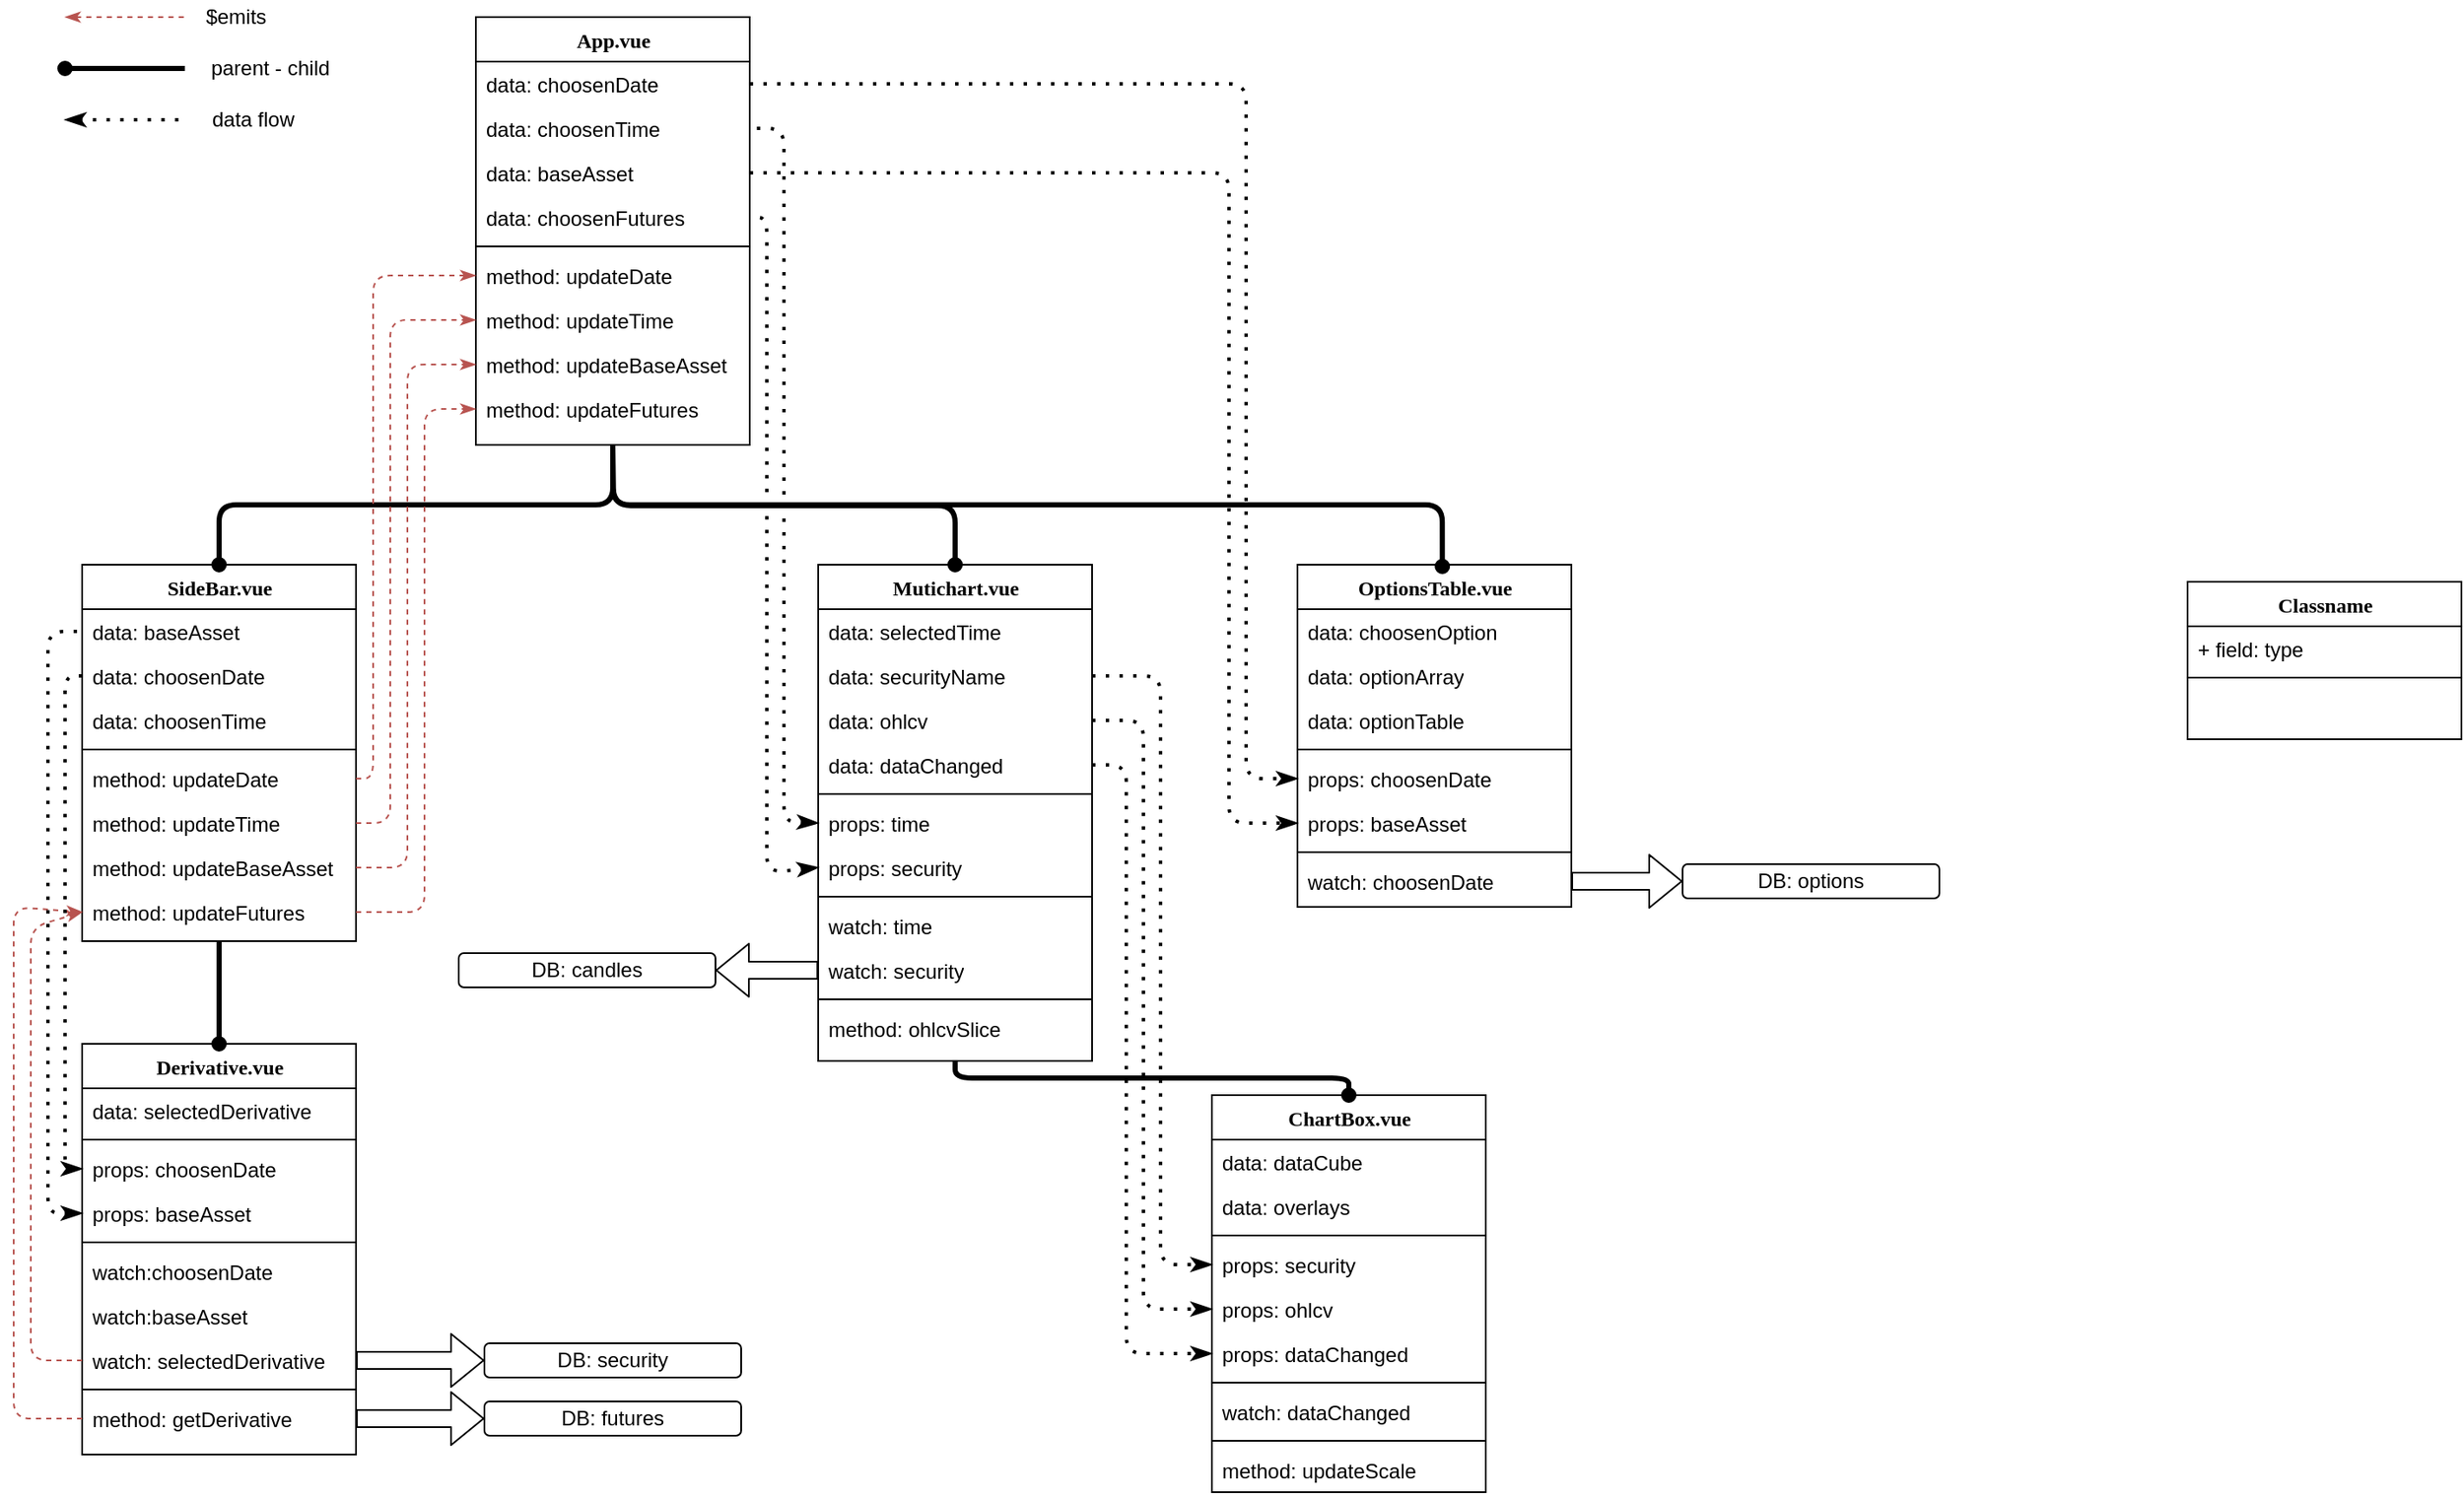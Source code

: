 <mxfile version="14.5.10" type="device"><diagram name="Page-1" id="6133507b-19e7-1e82-6fc7-422aa6c4b21f"><mxGraphModel dx="1893" dy="1242" grid="1" gridSize="10" guides="1" tooltips="1" connect="1" arrows="1" fold="1" page="1" pageScale="1" pageWidth="1654" pageHeight="1169" background="#ffffff" math="0" shadow="0"><root><mxCell id="0"/><mxCell id="1" parent="0"/><mxCell id="235556782a83e6d0-1" value="SideBar.vue" style="swimlane;html=1;fontStyle=1;align=center;verticalAlign=top;childLayout=stackLayout;horizontal=1;startSize=26;horizontalStack=0;resizeParent=1;resizeLast=0;collapsible=1;marginBottom=0;swimlaneFillColor=#ffffff;rounded=0;shadow=0;comic=0;labelBackgroundColor=none;strokeWidth=1;fillColor=none;fontFamily=Verdana;fontSize=12" parent="1" vertex="1"><mxGeometry x="50" y="360" width="160" height="220" as="geometry"/></mxCell><mxCell id="235556782a83e6d0-5" value="data: baseAsset" style="text;html=1;strokeColor=none;fillColor=none;align=left;verticalAlign=top;spacingLeft=4;spacingRight=4;whiteSpace=wrap;overflow=hidden;rotatable=0;points=[[0,0.5],[1,0.5]];portConstraint=eastwest;" parent="235556782a83e6d0-1" vertex="1"><mxGeometry y="26" width="160" height="26" as="geometry"/></mxCell><mxCell id="235556782a83e6d0-2" value="data: choosenDate" style="text;html=1;strokeColor=none;fillColor=none;align=left;verticalAlign=top;spacingLeft=4;spacingRight=4;whiteSpace=wrap;overflow=hidden;rotatable=0;points=[[0,0.5],[1,0.5]];portConstraint=eastwest;" parent="235556782a83e6d0-1" vertex="1"><mxGeometry y="52" width="160" height="26" as="geometry"/></mxCell><mxCell id="235556782a83e6d0-3" value="data: choosenTime" style="text;html=1;strokeColor=none;fillColor=none;align=left;verticalAlign=top;spacingLeft=4;spacingRight=4;whiteSpace=wrap;overflow=hidden;rotatable=0;points=[[0,0.5],[1,0.5]];portConstraint=eastwest;" parent="235556782a83e6d0-1" vertex="1"><mxGeometry y="78" width="160" height="26" as="geometry"/></mxCell><mxCell id="235556782a83e6d0-6" value="" style="line;html=1;strokeWidth=1;fillColor=none;align=left;verticalAlign=middle;spacingTop=-1;spacingLeft=3;spacingRight=3;rotatable=0;labelPosition=right;points=[];portConstraint=eastwest;" parent="235556782a83e6d0-1" vertex="1"><mxGeometry y="104" width="160" height="8" as="geometry"/></mxCell><mxCell id="235556782a83e6d0-7" value="method: updateDate" style="text;html=1;strokeColor=none;fillColor=none;align=left;verticalAlign=top;spacingLeft=4;spacingRight=4;whiteSpace=wrap;overflow=hidden;rotatable=0;points=[[0,0.5],[1,0.5]];portConstraint=eastwest;" parent="235556782a83e6d0-1" vertex="1"><mxGeometry y="112" width="160" height="26" as="geometry"/></mxCell><mxCell id="8-lKKIKa3HivV2WXc5hY-7" value="method: updateTime" style="text;html=1;strokeColor=none;fillColor=none;align=left;verticalAlign=top;spacingLeft=4;spacingRight=4;whiteSpace=wrap;overflow=hidden;rotatable=0;points=[[0,0.5],[1,0.5]];portConstraint=eastwest;" vertex="1" parent="235556782a83e6d0-1"><mxGeometry y="138" width="160" height="26" as="geometry"/></mxCell><mxCell id="8-lKKIKa3HivV2WXc5hY-8" value="method: updateBaseAsset" style="text;html=1;strokeColor=none;fillColor=none;align=left;verticalAlign=top;spacingLeft=4;spacingRight=4;whiteSpace=wrap;overflow=hidden;rotatable=0;points=[[0,0.5],[1,0.5]];portConstraint=eastwest;" vertex="1" parent="235556782a83e6d0-1"><mxGeometry y="164" width="160" height="26" as="geometry"/></mxCell><mxCell id="8-lKKIKa3HivV2WXc5hY-27" value="method: updateFutures" style="text;html=1;strokeColor=none;fillColor=none;align=left;verticalAlign=top;spacingLeft=4;spacingRight=4;whiteSpace=wrap;overflow=hidden;rotatable=0;points=[[0,0.5],[1,0.5]];portConstraint=eastwest;" vertex="1" parent="235556782a83e6d0-1"><mxGeometry y="190" width="160" height="26" as="geometry"/></mxCell><mxCell id="78961159f06e98e8-17" value="App.vue" style="swimlane;html=1;fontStyle=1;align=center;verticalAlign=top;childLayout=stackLayout;horizontal=1;startSize=26;horizontalStack=0;resizeParent=1;resizeLast=0;collapsible=1;marginBottom=0;swimlaneFillColor=#ffffff;rounded=0;shadow=0;comic=0;labelBackgroundColor=none;strokeWidth=1;fillColor=none;fontFamily=Verdana;fontSize=12" parent="1" vertex="1"><mxGeometry x="280" y="40" width="160" height="250" as="geometry"><mxRectangle x="40" y="40" width="90" height="26" as="alternateBounds"/></mxGeometry></mxCell><mxCell id="78961159f06e98e8-23" value="data: choosenDate" style="text;html=1;strokeColor=none;fillColor=none;align=left;verticalAlign=top;spacingLeft=4;spacingRight=4;whiteSpace=wrap;overflow=hidden;rotatable=0;points=[[0,0.5],[1,0.5]];portConstraint=eastwest;" parent="78961159f06e98e8-17" vertex="1"><mxGeometry y="26" width="160" height="26" as="geometry"/></mxCell><mxCell id="78961159f06e98e8-24" value="data: choosenTime" style="text;html=1;strokeColor=none;fillColor=none;align=left;verticalAlign=top;spacingLeft=4;spacingRight=4;whiteSpace=wrap;overflow=hidden;rotatable=0;points=[[0,0.5],[1,0.5]];portConstraint=eastwest;" parent="78961159f06e98e8-17" vertex="1"><mxGeometry y="52" width="160" height="26" as="geometry"/></mxCell><mxCell id="8-lKKIKa3HivV2WXc5hY-2" value="data: baseAsset" style="text;html=1;strokeColor=none;fillColor=none;align=left;verticalAlign=top;spacingLeft=4;spacingRight=4;whiteSpace=wrap;overflow=hidden;rotatable=0;points=[[0,0.5],[1,0.5]];portConstraint=eastwest;" vertex="1" parent="78961159f06e98e8-17"><mxGeometry y="78" width="160" height="26" as="geometry"/></mxCell><mxCell id="8-lKKIKa3HivV2WXc5hY-3" value="data: choosenFutures" style="text;html=1;strokeColor=none;fillColor=none;align=left;verticalAlign=top;spacingLeft=4;spacingRight=4;whiteSpace=wrap;overflow=hidden;rotatable=0;points=[[0,0.5],[1,0.5]];portConstraint=eastwest;" vertex="1" parent="78961159f06e98e8-17"><mxGeometry y="104" width="160" height="26" as="geometry"/></mxCell><mxCell id="78961159f06e98e8-19" value="" style="line;html=1;strokeWidth=1;fillColor=none;align=left;verticalAlign=middle;spacingTop=-1;spacingLeft=3;spacingRight=3;rotatable=0;labelPosition=right;points=[];portConstraint=eastwest;" parent="78961159f06e98e8-17" vertex="1"><mxGeometry y="130" width="160" height="8" as="geometry"/></mxCell><mxCell id="78961159f06e98e8-27" value="method: updateDate" style="text;html=1;strokeColor=none;fillColor=none;align=left;verticalAlign=top;spacingLeft=4;spacingRight=4;whiteSpace=wrap;overflow=hidden;rotatable=0;points=[[0,0.5],[1,0.5]];portConstraint=eastwest;" parent="78961159f06e98e8-17" vertex="1"><mxGeometry y="138" width="160" height="26" as="geometry"/></mxCell><mxCell id="8-lKKIKa3HivV2WXc5hY-4" value="method: updateTime" style="text;html=1;strokeColor=none;fillColor=none;align=left;verticalAlign=top;spacingLeft=4;spacingRight=4;whiteSpace=wrap;overflow=hidden;rotatable=0;points=[[0,0.5],[1,0.5]];portConstraint=eastwest;" vertex="1" parent="78961159f06e98e8-17"><mxGeometry y="164" width="160" height="26" as="geometry"/></mxCell><mxCell id="8-lKKIKa3HivV2WXc5hY-5" value="method: updateBaseAsset" style="text;html=1;strokeColor=none;fillColor=none;align=left;verticalAlign=top;spacingLeft=4;spacingRight=4;whiteSpace=wrap;overflow=hidden;rotatable=0;points=[[0,0.5],[1,0.5]];portConstraint=eastwest;" vertex="1" parent="78961159f06e98e8-17"><mxGeometry y="190" width="160" height="26" as="geometry"/></mxCell><mxCell id="8-lKKIKa3HivV2WXc5hY-6" value="method: updateFutures" style="text;html=1;strokeColor=none;fillColor=none;align=left;verticalAlign=top;spacingLeft=4;spacingRight=4;whiteSpace=wrap;overflow=hidden;rotatable=0;points=[[0,0.5],[1,0.5]];portConstraint=eastwest;" vertex="1" parent="78961159f06e98e8-17"><mxGeometry y="216" width="160" height="26" as="geometry"/></mxCell><mxCell id="78961159f06e98e8-69" value="Classname" style="swimlane;html=1;fontStyle=1;align=center;verticalAlign=top;childLayout=stackLayout;horizontal=1;startSize=26;horizontalStack=0;resizeParent=1;resizeLast=0;collapsible=1;marginBottom=0;swimlaneFillColor=#ffffff;rounded=0;shadow=0;comic=0;labelBackgroundColor=none;strokeWidth=1;fillColor=none;fontFamily=Verdana;fontSize=12" parent="1" vertex="1"><mxGeometry x="1280" y="370" width="160" height="92" as="geometry"><mxRectangle x="970" y="1150" width="100" height="26" as="alternateBounds"/></mxGeometry></mxCell><mxCell id="78961159f06e98e8-70" value="+ field: type" style="text;html=1;strokeColor=none;fillColor=none;align=left;verticalAlign=top;spacingLeft=4;spacingRight=4;whiteSpace=wrap;overflow=hidden;rotatable=0;points=[[0,0.5],[1,0.5]];portConstraint=eastwest;" parent="78961159f06e98e8-69" vertex="1"><mxGeometry y="26" width="160" height="26" as="geometry"/></mxCell><mxCell id="78961159f06e98e8-77" value="" style="line;html=1;strokeWidth=1;fillColor=none;align=left;verticalAlign=middle;spacingTop=-1;spacingLeft=3;spacingRight=3;rotatable=0;labelPosition=right;points=[];portConstraint=eastwest;" parent="78961159f06e98e8-69" vertex="1"><mxGeometry y="52" width="160" height="8" as="geometry"/></mxCell><mxCell id="78961159f06e98e8-82" value="OptionsTable.vue" style="swimlane;html=1;fontStyle=1;align=center;verticalAlign=top;childLayout=stackLayout;horizontal=1;startSize=26;horizontalStack=0;resizeParent=1;resizeLast=0;collapsible=1;marginBottom=0;swimlaneFillColor=#ffffff;rounded=0;shadow=0;comic=0;labelBackgroundColor=none;strokeWidth=1;fillColor=none;fontFamily=Verdana;fontSize=12" parent="1" vertex="1"><mxGeometry x="760" y="360" width="160" height="200" as="geometry"/></mxCell><mxCell id="78961159f06e98e8-84" value="data: choosenOption" style="text;html=1;strokeColor=none;fillColor=none;align=left;verticalAlign=top;spacingLeft=4;spacingRight=4;whiteSpace=wrap;overflow=hidden;rotatable=0;points=[[0,0.5],[1,0.5]];portConstraint=eastwest;" parent="78961159f06e98e8-82" vertex="1"><mxGeometry y="26" width="160" height="26" as="geometry"/></mxCell><mxCell id="78961159f06e98e8-89" value="data: optionArray" style="text;html=1;strokeColor=none;fillColor=none;align=left;verticalAlign=top;spacingLeft=4;spacingRight=4;whiteSpace=wrap;overflow=hidden;rotatable=0;points=[[0,0.5],[1,0.5]];portConstraint=eastwest;" parent="78961159f06e98e8-82" vertex="1"><mxGeometry y="52" width="160" height="26" as="geometry"/></mxCell><mxCell id="8-lKKIKa3HivV2WXc5hY-67" value="data: optionTable" style="text;html=1;strokeColor=none;fillColor=none;align=left;verticalAlign=top;spacingLeft=4;spacingRight=4;whiteSpace=wrap;overflow=hidden;rotatable=0;points=[[0,0.5],[1,0.5]];portConstraint=eastwest;" vertex="1" parent="78961159f06e98e8-82"><mxGeometry y="78" width="160" height="26" as="geometry"/></mxCell><mxCell id="78961159f06e98e8-90" value="" style="line;html=1;strokeWidth=1;fillColor=none;align=left;verticalAlign=middle;spacingTop=-1;spacingLeft=3;spacingRight=3;rotatable=0;labelPosition=right;points=[];portConstraint=eastwest;" parent="78961159f06e98e8-82" vertex="1"><mxGeometry y="104" width="160" height="8" as="geometry"/></mxCell><mxCell id="78961159f06e98e8-94" value="props: choosenDate" style="text;html=1;strokeColor=none;fillColor=none;align=left;verticalAlign=top;spacingLeft=4;spacingRight=4;whiteSpace=wrap;overflow=hidden;rotatable=0;points=[[0,0.5],[1,0.5]];portConstraint=eastwest;" parent="78961159f06e98e8-82" vertex="1"><mxGeometry y="112" width="160" height="26" as="geometry"/></mxCell><mxCell id="b94bc138ca980ef-4" value="props: baseAsset" style="text;html=1;strokeColor=none;fillColor=none;align=left;verticalAlign=top;spacingLeft=4;spacingRight=4;whiteSpace=wrap;overflow=hidden;rotatable=0;points=[[0,0.5],[1,0.5]];portConstraint=eastwest;" parent="78961159f06e98e8-82" vertex="1"><mxGeometry y="138" width="160" height="26" as="geometry"/></mxCell><mxCell id="8-lKKIKa3HivV2WXc5hY-63" value="" style="line;html=1;strokeWidth=1;fillColor=none;align=left;verticalAlign=middle;spacingTop=-1;spacingLeft=3;spacingRight=3;rotatable=0;labelPosition=right;points=[];portConstraint=eastwest;" vertex="1" parent="78961159f06e98e8-82"><mxGeometry y="164" width="160" height="8" as="geometry"/></mxCell><mxCell id="8-lKKIKa3HivV2WXc5hY-68" value="watch: choosenDate" style="text;html=1;strokeColor=none;fillColor=none;align=left;verticalAlign=top;spacingLeft=4;spacingRight=4;whiteSpace=wrap;overflow=hidden;rotatable=0;points=[[0,0.5],[1,0.5]];portConstraint=eastwest;" vertex="1" parent="78961159f06e98e8-82"><mxGeometry y="172" width="160" height="26" as="geometry"/></mxCell><mxCell id="78961159f06e98e8-95" value="Derivative.vue" style="swimlane;html=1;fontStyle=1;align=center;verticalAlign=top;childLayout=stackLayout;horizontal=1;startSize=26;horizontalStack=0;resizeParent=1;resizeLast=0;collapsible=1;marginBottom=0;swimlaneFillColor=#ffffff;rounded=0;shadow=0;comic=0;labelBackgroundColor=none;strokeWidth=1;fillColor=none;fontFamily=Verdana;fontSize=12" parent="1" vertex="1"><mxGeometry x="50" y="640" width="160" height="240" as="geometry"/></mxCell><mxCell id="78961159f06e98e8-96" value="data: selectedDerivative" style="text;html=1;strokeColor=none;fillColor=none;align=left;verticalAlign=top;spacingLeft=4;spacingRight=4;whiteSpace=wrap;overflow=hidden;rotatable=0;points=[[0,0.5],[1,0.5]];portConstraint=eastwest;" parent="78961159f06e98e8-95" vertex="1"><mxGeometry y="26" width="160" height="26" as="geometry"/></mxCell><mxCell id="78961159f06e98e8-103" value="" style="line;html=1;strokeWidth=1;fillColor=none;align=left;verticalAlign=middle;spacingTop=-1;spacingLeft=3;spacingRight=3;rotatable=0;labelPosition=right;points=[];portConstraint=eastwest;" parent="78961159f06e98e8-95" vertex="1"><mxGeometry y="52" width="160" height="8" as="geometry"/></mxCell><mxCell id="b94bc138ca980ef-5" value="props: choosenDate" style="text;html=1;strokeColor=none;fillColor=none;align=left;verticalAlign=top;spacingLeft=4;spacingRight=4;whiteSpace=wrap;overflow=hidden;rotatable=0;points=[[0,0.5],[1,0.5]];portConstraint=eastwest;" parent="78961159f06e98e8-95" vertex="1"><mxGeometry y="60" width="160" height="26" as="geometry"/></mxCell><mxCell id="78961159f06e98e8-104" value="props: baseAsset" style="text;html=1;strokeColor=none;fillColor=none;align=left;verticalAlign=top;spacingLeft=4;spacingRight=4;whiteSpace=wrap;overflow=hidden;rotatable=0;points=[[0,0.5],[1,0.5]];portConstraint=eastwest;" parent="78961159f06e98e8-95" vertex="1"><mxGeometry y="86" width="160" height="26" as="geometry"/></mxCell><mxCell id="8-lKKIKa3HivV2WXc5hY-19" value="" style="line;html=1;strokeWidth=1;fillColor=none;align=left;verticalAlign=middle;spacingTop=-1;spacingLeft=3;spacingRight=3;rotatable=0;labelPosition=right;points=[];portConstraint=eastwest;" vertex="1" parent="78961159f06e98e8-95"><mxGeometry y="112" width="160" height="8" as="geometry"/></mxCell><mxCell id="8-lKKIKa3HivV2WXc5hY-21" value="watch:choosenDate" style="text;html=1;strokeColor=none;fillColor=none;align=left;verticalAlign=top;spacingLeft=4;spacingRight=4;whiteSpace=wrap;overflow=hidden;rotatable=0;points=[[0,0.5],[1,0.5]];portConstraint=eastwest;" vertex="1" parent="78961159f06e98e8-95"><mxGeometry y="120" width="160" height="26" as="geometry"/></mxCell><mxCell id="8-lKKIKa3HivV2WXc5hY-24" value="watch:baseAsset" style="text;html=1;strokeColor=none;fillColor=none;align=left;verticalAlign=top;spacingLeft=4;spacingRight=4;whiteSpace=wrap;overflow=hidden;rotatable=0;points=[[0,0.5],[1,0.5]];portConstraint=eastwest;" vertex="1" parent="78961159f06e98e8-95"><mxGeometry y="146" width="160" height="26" as="geometry"/></mxCell><mxCell id="8-lKKIKa3HivV2WXc5hY-20" value="watch: selectedDerivative" style="text;html=1;strokeColor=none;fillColor=none;align=left;verticalAlign=top;spacingLeft=4;spacingRight=4;whiteSpace=wrap;overflow=hidden;rotatable=0;points=[[0,0.5],[1,0.5]];portConstraint=eastwest;" vertex="1" parent="78961159f06e98e8-95"><mxGeometry y="172" width="160" height="26" as="geometry"/></mxCell><mxCell id="8-lKKIKa3HivV2WXc5hY-22" value="" style="line;html=1;strokeWidth=1;fillColor=none;align=left;verticalAlign=middle;spacingTop=-1;spacingLeft=3;spacingRight=3;rotatable=0;labelPosition=right;points=[];portConstraint=eastwest;" vertex="1" parent="78961159f06e98e8-95"><mxGeometry y="198" width="160" height="8" as="geometry"/></mxCell><mxCell id="8-lKKIKa3HivV2WXc5hY-23" value="method: getDerivative" style="text;html=1;strokeColor=none;fillColor=none;align=left;verticalAlign=top;spacingLeft=4;spacingRight=4;whiteSpace=wrap;overflow=hidden;rotatable=0;points=[[0,0.5],[1,0.5]];portConstraint=eastwest;" vertex="1" parent="78961159f06e98e8-95"><mxGeometry y="206" width="160" height="26" as="geometry"/></mxCell><mxCell id="78961159f06e98e8-108" value="Mutichart.vue" style="swimlane;html=1;fontStyle=1;align=center;verticalAlign=top;childLayout=stackLayout;horizontal=1;startSize=26;horizontalStack=0;resizeParent=1;resizeLast=0;collapsible=1;marginBottom=0;swimlaneFillColor=#ffffff;rounded=0;shadow=0;comic=0;labelBackgroundColor=none;strokeWidth=1;fillColor=none;fontFamily=Verdana;fontSize=12" parent="1" vertex="1"><mxGeometry x="480" y="360" width="160" height="290" as="geometry"/></mxCell><mxCell id="78961159f06e98e8-109" value="data: selectedTime" style="text;html=1;strokeColor=none;fillColor=none;align=left;verticalAlign=top;spacingLeft=4;spacingRight=4;whiteSpace=wrap;overflow=hidden;rotatable=0;points=[[0,0.5],[1,0.5]];portConstraint=eastwest;" parent="78961159f06e98e8-108" vertex="1"><mxGeometry y="26" width="160" height="26" as="geometry"/></mxCell><mxCell id="78961159f06e98e8-110" value="data: securityName" style="text;html=1;strokeColor=none;fillColor=none;align=left;verticalAlign=top;spacingLeft=4;spacingRight=4;whiteSpace=wrap;overflow=hidden;rotatable=0;points=[[0,0.5],[1,0.5]];portConstraint=eastwest;" parent="78961159f06e98e8-108" vertex="1"><mxGeometry y="52" width="160" height="26" as="geometry"/></mxCell><mxCell id="8-lKKIKa3HivV2WXc5hY-33" value="data: ohlcv" style="text;html=1;strokeColor=none;fillColor=none;align=left;verticalAlign=top;spacingLeft=4;spacingRight=4;whiteSpace=wrap;overflow=hidden;rotatable=0;points=[[0,0.5],[1,0.5]];portConstraint=eastwest;" vertex="1" parent="78961159f06e98e8-108"><mxGeometry y="78" width="160" height="26" as="geometry"/></mxCell><mxCell id="8-lKKIKa3HivV2WXc5hY-34" value="data: dataChanged" style="text;html=1;strokeColor=none;fillColor=none;align=left;verticalAlign=top;spacingLeft=4;spacingRight=4;whiteSpace=wrap;overflow=hidden;rotatable=0;points=[[0,0.5],[1,0.5]];portConstraint=eastwest;" vertex="1" parent="78961159f06e98e8-108"><mxGeometry y="104" width="160" height="26" as="geometry"/></mxCell><mxCell id="78961159f06e98e8-116" value="" style="line;html=1;strokeWidth=1;fillColor=none;align=left;verticalAlign=middle;spacingTop=-1;spacingLeft=3;spacingRight=3;rotatable=0;labelPosition=right;points=[];portConstraint=eastwest;" parent="78961159f06e98e8-108" vertex="1"><mxGeometry y="130" width="160" height="8" as="geometry"/></mxCell><mxCell id="78961159f06e98e8-117" value="props: time" style="text;html=1;strokeColor=none;fillColor=none;align=left;verticalAlign=top;spacingLeft=4;spacingRight=4;whiteSpace=wrap;overflow=hidden;rotatable=0;points=[[0,0.5],[1,0.5]];portConstraint=eastwest;" parent="78961159f06e98e8-108" vertex="1"><mxGeometry y="138" width="160" height="26" as="geometry"/></mxCell><mxCell id="8-lKKIKa3HivV2WXc5hY-35" value="props: security" style="text;html=1;strokeColor=none;fillColor=none;align=left;verticalAlign=top;spacingLeft=4;spacingRight=4;whiteSpace=wrap;overflow=hidden;rotatable=0;points=[[0,0.5],[1,0.5]];portConstraint=eastwest;" vertex="1" parent="78961159f06e98e8-108"><mxGeometry y="164" width="160" height="26" as="geometry"/></mxCell><mxCell id="8-lKKIKa3HivV2WXc5hY-39" value="" style="line;html=1;strokeWidth=1;fillColor=none;align=left;verticalAlign=middle;spacingTop=-1;spacingLeft=3;spacingRight=3;rotatable=0;labelPosition=right;points=[];portConstraint=eastwest;" vertex="1" parent="78961159f06e98e8-108"><mxGeometry y="190" width="160" height="8" as="geometry"/></mxCell><mxCell id="8-lKKIKa3HivV2WXc5hY-37" value="watch: time" style="text;html=1;strokeColor=none;fillColor=none;align=left;verticalAlign=top;spacingLeft=4;spacingRight=4;whiteSpace=wrap;overflow=hidden;rotatable=0;points=[[0,0.5],[1,0.5]];portConstraint=eastwest;" vertex="1" parent="78961159f06e98e8-108"><mxGeometry y="198" width="160" height="26" as="geometry"/></mxCell><mxCell id="8-lKKIKa3HivV2WXc5hY-36" value="watch: security" style="text;html=1;strokeColor=none;fillColor=none;align=left;verticalAlign=top;spacingLeft=4;spacingRight=4;whiteSpace=wrap;overflow=hidden;rotatable=0;points=[[0,0.5],[1,0.5]];portConstraint=eastwest;" vertex="1" parent="78961159f06e98e8-108"><mxGeometry y="224" width="160" height="26" as="geometry"/></mxCell><mxCell id="8-lKKIKa3HivV2WXc5hY-40" value="" style="line;html=1;strokeWidth=1;fillColor=none;align=left;verticalAlign=middle;spacingTop=-1;spacingLeft=3;spacingRight=3;rotatable=0;labelPosition=right;points=[];portConstraint=eastwest;" vertex="1" parent="78961159f06e98e8-108"><mxGeometry y="250" width="160" height="8" as="geometry"/></mxCell><mxCell id="8-lKKIKa3HivV2WXc5hY-38" value="method: ohlcvSlice" style="text;html=1;strokeColor=none;fillColor=none;align=left;verticalAlign=top;spacingLeft=4;spacingRight=4;whiteSpace=wrap;overflow=hidden;rotatable=0;points=[[0,0.5],[1,0.5]];portConstraint=eastwest;" vertex="1" parent="78961159f06e98e8-108"><mxGeometry y="258" width="160" height="26" as="geometry"/></mxCell><mxCell id="8-lKKIKa3HivV2WXc5hY-10" value="" style="endArrow=none;html=1;exitX=0.5;exitY=0;exitDx=0;exitDy=0;entryX=0.5;entryY=1;entryDx=0;entryDy=0;startArrow=oval;startFill=1;strokeWidth=3;edgeStyle=orthogonalEdgeStyle;" edge="1" parent="1" source="235556782a83e6d0-1" target="78961159f06e98e8-17"><mxGeometry width="50" height="50" relative="1" as="geometry"><mxPoint x="530" y="330" as="sourcePoint"/><mxPoint x="580" y="280" as="targetPoint"/></mxGeometry></mxCell><mxCell id="8-lKKIKa3HivV2WXc5hY-11" value="" style="endArrow=classicThin;dashed=1;html=1;exitX=1;exitY=0.5;exitDx=0;exitDy=0;entryX=0;entryY=0.5;entryDx=0;entryDy=0;endFill=1;fillColor=#f8cecc;strokeColor=#b85450;" edge="1" parent="1" source="235556782a83e6d0-7" target="78961159f06e98e8-27"><mxGeometry width="50" height="50" relative="1" as="geometry"><mxPoint x="530" y="330" as="sourcePoint"/><mxPoint x="580" y="280" as="targetPoint"/><Array as="points"><mxPoint x="220" y="485"/><mxPoint x="220" y="191"/></Array></mxGeometry></mxCell><mxCell id="8-lKKIKa3HivV2WXc5hY-12" value="" style="endArrow=classicThin;dashed=1;html=1;exitX=1;exitY=0.5;exitDx=0;exitDy=0;entryX=0;entryY=0.5;entryDx=0;entryDy=0;endFill=1;fillColor=#f8cecc;strokeColor=#b85450;" edge="1" parent="1" source="8-lKKIKa3HivV2WXc5hY-7" target="8-lKKIKa3HivV2WXc5hY-4"><mxGeometry width="50" height="50" relative="1" as="geometry"><mxPoint x="530" y="330" as="sourcePoint"/><mxPoint x="580" y="280" as="targetPoint"/><Array as="points"><mxPoint x="230" y="511"/><mxPoint x="230" y="217"/></Array></mxGeometry></mxCell><mxCell id="8-lKKIKa3HivV2WXc5hY-13" value="" style="endArrow=classicThin;dashed=1;html=1;exitX=1;exitY=0.5;exitDx=0;exitDy=0;entryX=0;entryY=0.5;entryDx=0;entryDy=0;endFill=1;fillColor=#f8cecc;strokeColor=#b85450;" edge="1" parent="1" source="8-lKKIKa3HivV2WXc5hY-8" target="8-lKKIKa3HivV2WXc5hY-5"><mxGeometry width="50" height="50" relative="1" as="geometry"><mxPoint x="530" y="330" as="sourcePoint"/><mxPoint x="580" y="280" as="targetPoint"/><Array as="points"><mxPoint x="240" y="537"/><mxPoint x="240" y="243"/></Array></mxGeometry></mxCell><mxCell id="8-lKKIKa3HivV2WXc5hY-14" value="" style="endArrow=classicThin;dashed=1;html=1;exitX=1;exitY=0.5;exitDx=0;exitDy=0;entryX=0;entryY=0.5;entryDx=0;entryDy=0;endFill=1;fillColor=#f8cecc;strokeColor=#b85450;" edge="1" parent="1" source="8-lKKIKa3HivV2WXc5hY-27" target="8-lKKIKa3HivV2WXc5hY-6"><mxGeometry width="50" height="50" relative="1" as="geometry"><mxPoint x="200" y="589" as="sourcePoint"/><mxPoint x="580" y="280" as="targetPoint"/><Array as="points"><mxPoint x="250" y="563"/><mxPoint x="250" y="269"/></Array></mxGeometry></mxCell><mxCell id="8-lKKIKa3HivV2WXc5hY-15" value="$emits" style="text;html=1;strokeColor=none;fillColor=none;align=center;verticalAlign=middle;whiteSpace=wrap;rounded=0;" vertex="1" parent="1"><mxGeometry x="120" y="30" width="40" height="20" as="geometry"/></mxCell><mxCell id="8-lKKIKa3HivV2WXc5hY-16" value="" style="endArrow=none;dashed=1;html=1;endFill=0;startArrow=classicThin;startFill=1;fillColor=#f8cecc;strokeColor=#b85450;" edge="1" parent="1"><mxGeometry width="50" height="50" relative="1" as="geometry"><mxPoint x="40" y="40" as="sourcePoint"/><mxPoint x="110" y="40" as="targetPoint"/></mxGeometry></mxCell><mxCell id="8-lKKIKa3HivV2WXc5hY-17" value="" style="endArrow=none;html=1;startArrow=oval;startFill=1;strokeWidth=3;" edge="1" parent="1"><mxGeometry width="50" height="50" relative="1" as="geometry"><mxPoint x="40" y="70" as="sourcePoint"/><mxPoint x="110" y="70" as="targetPoint"/></mxGeometry></mxCell><mxCell id="8-lKKIKa3HivV2WXc5hY-18" value="parent - child" style="text;html=1;strokeColor=none;fillColor=none;align=center;verticalAlign=middle;whiteSpace=wrap;rounded=0;" vertex="1" parent="1"><mxGeometry x="120" y="60" width="80" height="20" as="geometry"/></mxCell><mxCell id="8-lKKIKa3HivV2WXc5hY-25" value="" style="endArrow=classicThin;dashed=1;html=1;exitX=0;exitY=0.5;exitDx=0;exitDy=0;endFill=1;entryX=0;entryY=0.5;entryDx=0;entryDy=0;fillColor=#f8cecc;strokeColor=#b85450;" edge="1" parent="1" source="8-lKKIKa3HivV2WXc5hY-20" target="8-lKKIKa3HivV2WXc5hY-27"><mxGeometry width="50" height="50" relative="1" as="geometry"><mxPoint x="560" y="560" as="sourcePoint"/><mxPoint x="610" y="510" as="targetPoint"/><Array as="points"><mxPoint x="20" y="825"/><mxPoint x="20" y="572"/></Array></mxGeometry></mxCell><mxCell id="8-lKKIKa3HivV2WXc5hY-26" value="" style="endArrow=classicThin;dashed=1;html=1;exitX=0;exitY=0.5;exitDx=0;exitDy=0;endFill=1;entryX=0;entryY=0.5;entryDx=0;entryDy=0;fillColor=#f8cecc;strokeColor=#b85450;" edge="1" parent="1" source="8-lKKIKa3HivV2WXc5hY-23" target="8-lKKIKa3HivV2WXc5hY-27"><mxGeometry width="50" height="50" relative="1" as="geometry"><mxPoint x="560" y="560" as="sourcePoint"/><mxPoint x="40" y="560" as="targetPoint"/><Array as="points"><mxPoint x="10" y="859"/><mxPoint x="10" y="560"/></Array></mxGeometry></mxCell><mxCell id="8-lKKIKa3HivV2WXc5hY-28" value="" style="endArrow=none;html=1;exitX=0.5;exitY=0;exitDx=0;exitDy=0;entryX=0.5;entryY=1;entryDx=0;entryDy=0;startArrow=oval;startFill=1;strokeWidth=3;" edge="1" parent="1" source="78961159f06e98e8-95" target="235556782a83e6d0-1"><mxGeometry width="50" height="50" relative="1" as="geometry"><mxPoint x="560" y="530" as="sourcePoint"/><mxPoint x="610" y="480" as="targetPoint"/></mxGeometry></mxCell><mxCell id="8-lKKIKa3HivV2WXc5hY-31" value="" style="endArrow=none;dashed=1;html=1;dashPattern=1 3;strokeWidth=2;exitX=0;exitY=0.5;exitDx=0;exitDy=0;entryX=0;entryY=0.5;entryDx=0;entryDy=0;startArrow=classicThin;startFill=1;" edge="1" parent="1" source="78961159f06e98e8-104" target="235556782a83e6d0-5"><mxGeometry width="50" height="50" relative="1" as="geometry"><mxPoint x="560" y="730" as="sourcePoint"/><mxPoint x="610" y="680" as="targetPoint"/><Array as="points"><mxPoint x="30" y="739"/><mxPoint x="30" y="399"/></Array></mxGeometry></mxCell><mxCell id="8-lKKIKa3HivV2WXc5hY-32" value="" style="endArrow=classicThin;dashed=1;html=1;dashPattern=1 3;strokeWidth=2;exitX=0;exitY=0.5;exitDx=0;exitDy=0;entryX=0;entryY=0.5;entryDx=0;entryDy=0;startArrow=none;startFill=0;endFill=1;" edge="1" parent="1" source="235556782a83e6d0-2" target="b94bc138ca980ef-5"><mxGeometry width="50" height="50" relative="1" as="geometry"><mxPoint x="560" y="730" as="sourcePoint"/><mxPoint x="610" y="680" as="targetPoint"/><Array as="points"><mxPoint x="40" y="425"/><mxPoint x="40" y="713"/></Array></mxGeometry></mxCell><mxCell id="8-lKKIKa3HivV2WXc5hY-41" value="" style="endArrow=none;dashed=1;html=1;dashPattern=1 3;strokeWidth=2;exitX=0;exitY=0.5;exitDx=0;exitDy=0;entryX=1;entryY=0.5;entryDx=0;entryDy=0;startArrow=classicThin;startFill=1;" edge="1" parent="1" source="8-lKKIKa3HivV2WXc5hY-35" target="8-lKKIKa3HivV2WXc5hY-3"><mxGeometry width="50" height="50" relative="1" as="geometry"><mxPoint x="540" y="410" as="sourcePoint"/><mxPoint x="590" y="360" as="targetPoint"/><Array as="points"><mxPoint x="480" y="537"/><mxPoint x="450" y="540"/><mxPoint x="450" y="157"/></Array></mxGeometry></mxCell><mxCell id="8-lKKIKa3HivV2WXc5hY-42" value="" style="endArrow=none;dashed=1;html=1;dashPattern=1 3;strokeWidth=2;exitX=0;exitY=0.5;exitDx=0;exitDy=0;entryX=1;entryY=0.5;entryDx=0;entryDy=0;startArrow=classicThin;startFill=1;" edge="1" parent="1" source="78961159f06e98e8-117" target="78961159f06e98e8-24"><mxGeometry width="50" height="50" relative="1" as="geometry"><mxPoint x="540" y="410" as="sourcePoint"/><mxPoint x="590" y="360" as="targetPoint"/><Array as="points"><mxPoint x="460" y="510"/><mxPoint x="460" y="105"/></Array></mxGeometry></mxCell><mxCell id="8-lKKIKa3HivV2WXc5hY-43" value="" style="endArrow=none;dashed=1;html=1;dashPattern=1 3;strokeWidth=2;startArrow=classicThin;startFill=1;" edge="1" parent="1"><mxGeometry width="50" height="50" relative="1" as="geometry"><mxPoint x="40" y="100" as="sourcePoint"/><mxPoint x="110" y="100" as="targetPoint"/></mxGeometry></mxCell><mxCell id="8-lKKIKa3HivV2WXc5hY-44" value="data flow" style="text;html=1;strokeColor=none;fillColor=none;align=center;verticalAlign=middle;whiteSpace=wrap;rounded=0;" vertex="1" parent="1"><mxGeometry x="120" y="90" width="60" height="20" as="geometry"/></mxCell><mxCell id="8-lKKIKa3HivV2WXc5hY-45" value="ChartBox.vue" style="swimlane;html=1;fontStyle=1;align=center;verticalAlign=top;childLayout=stackLayout;horizontal=1;startSize=26;horizontalStack=0;resizeParent=1;resizeLast=0;collapsible=1;marginBottom=0;swimlaneFillColor=#ffffff;rounded=0;shadow=0;comic=0;labelBackgroundColor=none;strokeWidth=1;fillColor=none;fontFamily=Verdana;fontSize=12" vertex="1" parent="1"><mxGeometry x="710" y="670" width="160" height="232" as="geometry"/></mxCell><mxCell id="8-lKKIKa3HivV2WXc5hY-46" value="data: dataCube" style="text;html=1;strokeColor=none;fillColor=none;align=left;verticalAlign=top;spacingLeft=4;spacingRight=4;whiteSpace=wrap;overflow=hidden;rotatable=0;points=[[0,0.5],[1,0.5]];portConstraint=eastwest;" vertex="1" parent="8-lKKIKa3HivV2WXc5hY-45"><mxGeometry y="26" width="160" height="26" as="geometry"/></mxCell><mxCell id="8-lKKIKa3HivV2WXc5hY-53" value="data: overlays" style="text;html=1;strokeColor=none;fillColor=none;align=left;verticalAlign=top;spacingLeft=4;spacingRight=4;whiteSpace=wrap;overflow=hidden;rotatable=0;points=[[0,0.5],[1,0.5]];portConstraint=eastwest;" vertex="1" parent="8-lKKIKa3HivV2WXc5hY-45"><mxGeometry y="52" width="160" height="26" as="geometry"/></mxCell><mxCell id="8-lKKIKa3HivV2WXc5hY-47" value="" style="line;html=1;strokeWidth=1;fillColor=none;align=left;verticalAlign=middle;spacingTop=-1;spacingLeft=3;spacingRight=3;rotatable=0;labelPosition=right;points=[];portConstraint=eastwest;" vertex="1" parent="8-lKKIKa3HivV2WXc5hY-45"><mxGeometry y="78" width="160" height="8" as="geometry"/></mxCell><mxCell id="8-lKKIKa3HivV2WXc5hY-52" value="props: security" style="text;html=1;strokeColor=none;fillColor=none;align=left;verticalAlign=top;spacingLeft=4;spacingRight=4;whiteSpace=wrap;overflow=hidden;rotatable=0;points=[[0,0.5],[1,0.5]];portConstraint=eastwest;" vertex="1" parent="8-lKKIKa3HivV2WXc5hY-45"><mxGeometry y="86" width="160" height="26" as="geometry"/></mxCell><mxCell id="8-lKKIKa3HivV2WXc5hY-50" value="props: ohlcv" style="text;html=1;strokeColor=none;fillColor=none;align=left;verticalAlign=top;spacingLeft=4;spacingRight=4;whiteSpace=wrap;overflow=hidden;rotatable=0;points=[[0,0.5],[1,0.5]];portConstraint=eastwest;" vertex="1" parent="8-lKKIKa3HivV2WXc5hY-45"><mxGeometry y="112" width="160" height="26" as="geometry"/></mxCell><mxCell id="8-lKKIKa3HivV2WXc5hY-51" value="props: dataChanged" style="text;html=1;strokeColor=none;fillColor=none;align=left;verticalAlign=top;spacingLeft=4;spacingRight=4;whiteSpace=wrap;overflow=hidden;rotatable=0;points=[[0,0.5],[1,0.5]];portConstraint=eastwest;" vertex="1" parent="8-lKKIKa3HivV2WXc5hY-45"><mxGeometry y="138" width="160" height="26" as="geometry"/></mxCell><mxCell id="8-lKKIKa3HivV2WXc5hY-55" value="" style="line;html=1;strokeWidth=1;fillColor=none;align=left;verticalAlign=middle;spacingTop=-1;spacingLeft=3;spacingRight=3;rotatable=0;labelPosition=right;points=[];portConstraint=eastwest;" vertex="1" parent="8-lKKIKa3HivV2WXc5hY-45"><mxGeometry y="164" width="160" height="8" as="geometry"/></mxCell><mxCell id="8-lKKIKa3HivV2WXc5hY-56" value="watch: dataChanged" style="text;html=1;strokeColor=none;fillColor=none;align=left;verticalAlign=top;spacingLeft=4;spacingRight=4;whiteSpace=wrap;overflow=hidden;rotatable=0;points=[[0,0.5],[1,0.5]];portConstraint=eastwest;" vertex="1" parent="8-lKKIKa3HivV2WXc5hY-45"><mxGeometry y="172" width="160" height="26" as="geometry"/></mxCell><mxCell id="8-lKKIKa3HivV2WXc5hY-57" value="" style="line;html=1;strokeWidth=1;fillColor=none;align=left;verticalAlign=middle;spacingTop=-1;spacingLeft=3;spacingRight=3;rotatable=0;labelPosition=right;points=[];portConstraint=eastwest;" vertex="1" parent="8-lKKIKa3HivV2WXc5hY-45"><mxGeometry y="198" width="160" height="8" as="geometry"/></mxCell><mxCell id="8-lKKIKa3HivV2WXc5hY-58" value="method: updateScale" style="text;html=1;strokeColor=none;fillColor=none;align=left;verticalAlign=top;spacingLeft=4;spacingRight=4;whiteSpace=wrap;overflow=hidden;rotatable=0;points=[[0,0.5],[1,0.5]];portConstraint=eastwest;" vertex="1" parent="8-lKKIKa3HivV2WXc5hY-45"><mxGeometry y="206" width="160" height="26" as="geometry"/></mxCell><mxCell id="8-lKKIKa3HivV2WXc5hY-49" value="" style="endArrow=none;html=1;strokeWidth=3;exitX=0.5;exitY=0;exitDx=0;exitDy=0;endFill=0;startArrow=oval;startFill=1;edgeStyle=orthogonalEdgeStyle;" edge="1" parent="1" source="78961159f06e98e8-108"><mxGeometry width="50" height="50" relative="1" as="geometry"><mxPoint x="310" y="410" as="sourcePoint"/><mxPoint x="360" y="290" as="targetPoint"/></mxGeometry></mxCell><mxCell id="8-lKKIKa3HivV2WXc5hY-59" value="" style="endArrow=classicThin;dashed=1;html=1;dashPattern=1 3;strokeWidth=2;startArrow=none;startFill=0;endFill=1;entryX=0;entryY=0.5;entryDx=0;entryDy=0;exitX=1;exitY=0.5;exitDx=0;exitDy=0;" edge="1" parent="1" source="78961159f06e98e8-110" target="8-lKKIKa3HivV2WXc5hY-52"><mxGeometry width="50" height="50" relative="1" as="geometry"><mxPoint x="670" y="430" as="sourcePoint"/><mxPoint x="690" y="739" as="targetPoint"/><Array as="points"><mxPoint x="680" y="425"/><mxPoint x="680" y="769"/></Array></mxGeometry></mxCell><mxCell id="8-lKKIKa3HivV2WXc5hY-60" value="" style="endArrow=classicThin;dashed=1;html=1;dashPattern=1 3;strokeWidth=2;entryX=0;entryY=0.5;entryDx=0;entryDy=0;exitX=1;exitY=0.5;exitDx=0;exitDy=0;endFill=1;" edge="1" parent="1" source="8-lKKIKa3HivV2WXc5hY-33" target="8-lKKIKa3HivV2WXc5hY-50"><mxGeometry width="50" height="50" relative="1" as="geometry"><mxPoint x="690" y="380" as="sourcePoint"/><mxPoint x="690" y="761" as="targetPoint"/><Array as="points"><mxPoint x="670" y="451"/><mxPoint x="670" y="795"/></Array></mxGeometry></mxCell><mxCell id="8-lKKIKa3HivV2WXc5hY-61" value="" style="endArrow=classicThin;dashed=1;html=1;dashPattern=1 3;strokeWidth=2;entryX=0;entryY=0.5;entryDx=0;entryDy=0;exitX=1;exitY=0.5;exitDx=0;exitDy=0;endFill=1;" edge="1" parent="1" source="8-lKKIKa3HivV2WXc5hY-34" target="8-lKKIKa3HivV2WXc5hY-51"><mxGeometry width="50" height="50" relative="1" as="geometry"><mxPoint x="680" y="530" as="sourcePoint"/><mxPoint x="690" y="791" as="targetPoint"/><Array as="points"><mxPoint x="660" y="477"/><mxPoint x="660" y="821"/></Array></mxGeometry></mxCell><mxCell id="8-lKKIKa3HivV2WXc5hY-62" value="" style="endArrow=none;html=1;strokeWidth=3;entryX=0.5;entryY=1;entryDx=0;entryDy=0;exitX=0.5;exitY=0;exitDx=0;exitDy=0;edgeStyle=orthogonalEdgeStyle;endFill=0;startArrow=oval;startFill=1;" edge="1" parent="1" source="8-lKKIKa3HivV2WXc5hY-45" target="78961159f06e98e8-108"><mxGeometry width="50" height="50" relative="1" as="geometry"><mxPoint x="580" y="480" as="sourcePoint"/><mxPoint x="630" y="430" as="targetPoint"/></mxGeometry></mxCell><mxCell id="8-lKKIKa3HivV2WXc5hY-64" value="" style="endArrow=classicThin;dashed=1;html=1;dashPattern=1 3;strokeWidth=2;entryX=0;entryY=0.5;entryDx=0;entryDy=0;exitX=1;exitY=0.5;exitDx=0;exitDy=0;endFill=1;" edge="1" parent="1" source="78961159f06e98e8-23" target="78961159f06e98e8-94"><mxGeometry width="50" height="50" relative="1" as="geometry"><mxPoint x="580" y="170" as="sourcePoint"/><mxPoint x="630" y="430" as="targetPoint"/><Array as="points"><mxPoint x="730" y="79"/><mxPoint x="730" y="485"/></Array></mxGeometry></mxCell><mxCell id="8-lKKIKa3HivV2WXc5hY-65" value="" style="endArrow=classicThin;dashed=1;html=1;dashPattern=1 3;strokeWidth=2;entryX=0;entryY=0.5;entryDx=0;entryDy=0;exitX=1;exitY=0.5;exitDx=0;exitDy=0;endFill=1;" edge="1" parent="1" source="8-lKKIKa3HivV2WXc5hY-2" target="b94bc138ca980ef-4"><mxGeometry width="50" height="50" relative="1" as="geometry"><mxPoint x="580" y="480" as="sourcePoint"/><mxPoint x="630" y="430" as="targetPoint"/><Array as="points"><mxPoint x="720" y="131"/><mxPoint x="720" y="511"/></Array></mxGeometry></mxCell><mxCell id="8-lKKIKa3HivV2WXc5hY-66" value="" style="endArrow=oval;html=1;strokeWidth=3;entryX=0.529;entryY=0.005;entryDx=0;entryDy=0;entryPerimeter=0;exitX=0.5;exitY=1;exitDx=0;exitDy=0;edgeStyle=orthogonalEdgeStyle;endFill=1;" edge="1" parent="1" source="78961159f06e98e8-17" target="78961159f06e98e8-82"><mxGeometry width="50" height="50" relative="1" as="geometry"><mxPoint x="580" y="480" as="sourcePoint"/><mxPoint x="630" y="430" as="targetPoint"/></mxGeometry></mxCell><mxCell id="8-lKKIKa3HivV2WXc5hY-74" value="DB: futures" style="text;html=1;align=center;verticalAlign=middle;whiteSpace=wrap;rounded=1;shadow=0;strokeColor=#000000;glass=0;sketch=0;perimeterSpacing=0;" vertex="1" parent="1"><mxGeometry x="285" y="849" width="150" height="20" as="geometry"/></mxCell><mxCell id="8-lKKIKa3HivV2WXc5hY-75" value="DB: security" style="text;html=1;align=center;verticalAlign=middle;whiteSpace=wrap;rounded=1;shadow=0;strokeColor=#000000;glass=0;sketch=0;perimeterSpacing=0;" vertex="1" parent="1"><mxGeometry x="285" y="815" width="150" height="20" as="geometry"/></mxCell><mxCell id="8-lKKIKa3HivV2WXc5hY-78" value="" style="endArrow=classic;html=1;strokeWidth=1;shape=flexArrow;endSize=6;exitX=1;exitY=0.5;exitDx=0;exitDy=0;" edge="1" parent="1" source="8-lKKIKa3HivV2WXc5hY-20" target="8-lKKIKa3HivV2WXc5hY-75"><mxGeometry width="50" height="50" relative="1" as="geometry"><mxPoint x="580" y="950" as="sourcePoint"/><mxPoint x="630" y="900" as="targetPoint"/></mxGeometry></mxCell><mxCell id="8-lKKIKa3HivV2WXc5hY-79" value="" style="shape=flexArrow;endArrow=classic;html=1;endSize=6;strokeWidth=1;exitX=1;exitY=0.5;exitDx=0;exitDy=0;entryX=0;entryY=0.5;entryDx=0;entryDy=0;" edge="1" parent="1" source="8-lKKIKa3HivV2WXc5hY-23" target="8-lKKIKa3HivV2WXc5hY-74"><mxGeometry width="50" height="50" relative="1" as="geometry"><mxPoint x="580" y="950" as="sourcePoint"/><mxPoint x="630" y="900" as="targetPoint"/></mxGeometry></mxCell><mxCell id="8-lKKIKa3HivV2WXc5hY-80" value="DB: candles" style="text;html=1;align=center;verticalAlign=middle;whiteSpace=wrap;rounded=1;shadow=0;strokeColor=#000000;glass=0;sketch=0;perimeterSpacing=0;" vertex="1" parent="1"><mxGeometry x="270" y="587" width="150" height="20" as="geometry"/></mxCell><mxCell id="8-lKKIKa3HivV2WXc5hY-81" value="" style="shape=flexArrow;endArrow=classic;html=1;endSize=6;strokeWidth=1;exitX=0;exitY=0.5;exitDx=0;exitDy=0;entryX=1;entryY=0.5;entryDx=0;entryDy=0;" edge="1" parent="1" source="8-lKKIKa3HivV2WXc5hY-36" target="8-lKKIKa3HivV2WXc5hY-80"><mxGeometry width="50" height="50" relative="1" as="geometry"><mxPoint x="580" y="750" as="sourcePoint"/><mxPoint x="630" y="700" as="targetPoint"/></mxGeometry></mxCell><mxCell id="8-lKKIKa3HivV2WXc5hY-82" value="DB: options" style="text;html=1;align=center;verticalAlign=middle;whiteSpace=wrap;rounded=1;shadow=0;strokeColor=#000000;glass=0;sketch=0;perimeterSpacing=0;" vertex="1" parent="1"><mxGeometry x="985" y="535" width="150" height="20" as="geometry"/></mxCell><mxCell id="8-lKKIKa3HivV2WXc5hY-83" value="" style="shape=flexArrow;endArrow=classic;html=1;endSize=6;strokeWidth=1;entryX=0;entryY=0.5;entryDx=0;entryDy=0;exitX=1;exitY=0.5;exitDx=0;exitDy=0;" edge="1" parent="1" source="8-lKKIKa3HivV2WXc5hY-68" target="8-lKKIKa3HivV2WXc5hY-82"><mxGeometry width="50" height="50" relative="1" as="geometry"><mxPoint x="700" y="690" as="sourcePoint"/><mxPoint x="980" y="550" as="targetPoint"/></mxGeometry></mxCell></root></mxGraphModel></diagram></mxfile>